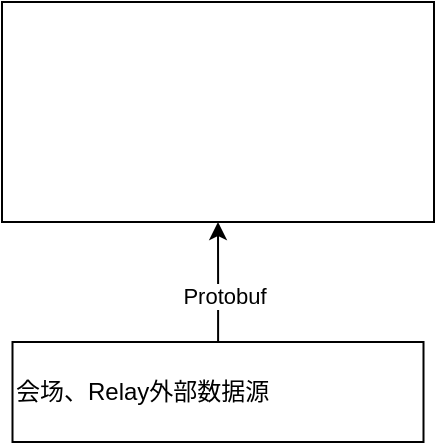 <mxfile version="14.1.8" type="github">
  <diagram id="AKRXmXPGOTRkor1I_Sxm" name="Page-1">
    <mxGraphModel dx="782" dy="483" grid="1" gridSize="10" guides="1" tooltips="1" connect="1" arrows="1" fold="1" page="1" pageScale="1" pageWidth="827" pageHeight="1169" math="0" shadow="0">
      <root>
        <mxCell id="0" />
        <mxCell id="1" parent="0" />
        <mxCell id="elXVw34h5qLBH9babGIC-3" value="" style="edgeStyle=orthogonalEdgeStyle;rounded=0;orthogonalLoop=1;jettySize=auto;html=1;" edge="1" parent="1" source="elXVw34h5qLBH9babGIC-1" target="elXVw34h5qLBH9babGIC-2">
          <mxGeometry relative="1" as="geometry" />
        </mxCell>
        <mxCell id="elXVw34h5qLBH9babGIC-4" value="Protobuf" style="edgeLabel;html=1;align=center;verticalAlign=middle;resizable=0;points=[];" vertex="1" connectable="0" parent="elXVw34h5qLBH9babGIC-3">
          <mxGeometry x="-0.222" y="-2" relative="1" as="geometry">
            <mxPoint x="1" as="offset" />
          </mxGeometry>
        </mxCell>
        <mxCell id="elXVw34h5qLBH9babGIC-1" value="会场、Relay外部数据源" style="rounded=0;whiteSpace=wrap;html=1;align=left;" vertex="1" parent="1">
          <mxGeometry x="221.25" y="360" width="205.5" height="50" as="geometry" />
        </mxCell>
        <mxCell id="elXVw34h5qLBH9babGIC-2" value="" style="rounded=0;whiteSpace=wrap;html=1;" vertex="1" parent="1">
          <mxGeometry x="216" y="190" width="216" height="110" as="geometry" />
        </mxCell>
      </root>
    </mxGraphModel>
  </diagram>
</mxfile>
